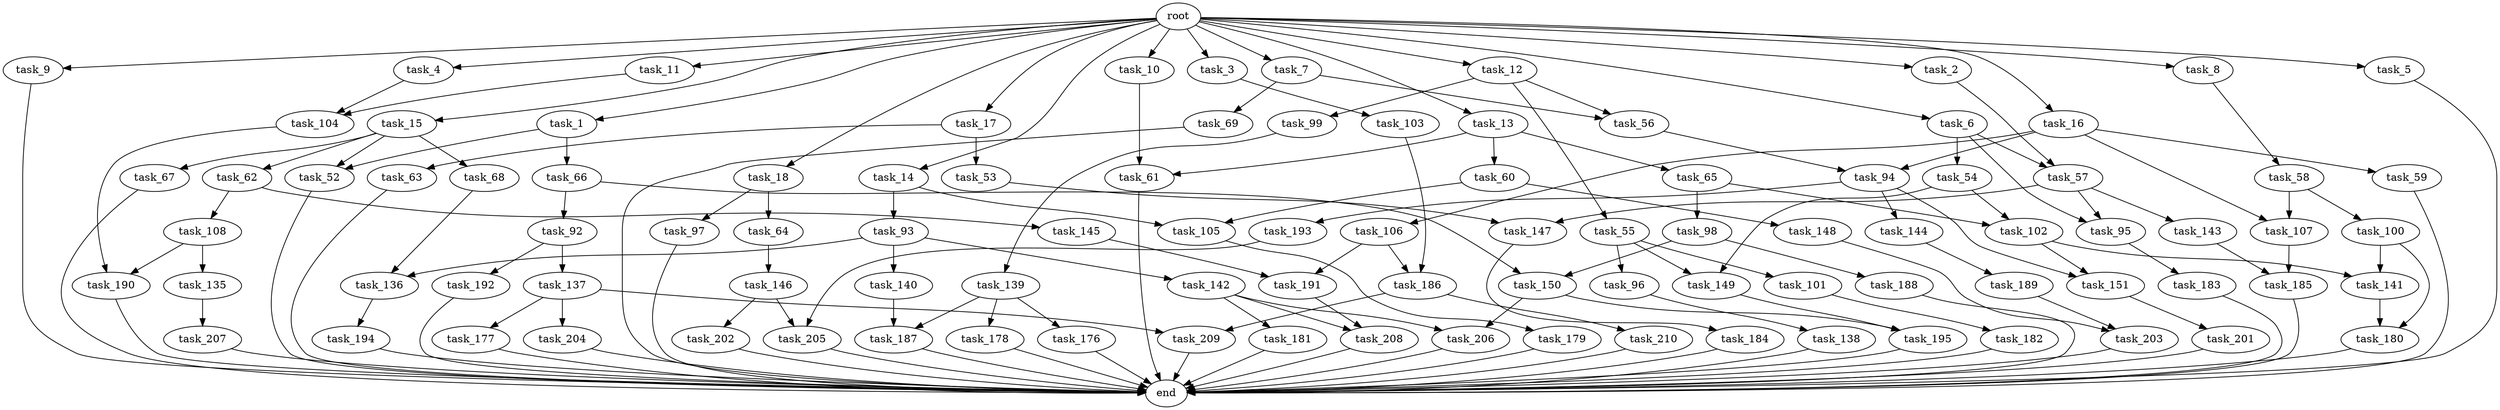 digraph G {
  task_105 [size="730144440320.000000"];
  task_58 [size="695784701952.000000"];
  task_140 [size="77309411328.000000"];
  task_15 [size="1024.000000"];
  task_55 [size="549755813888.000000"];
  task_102 [size="970662608896.000000"];
  task_136 [size="111669149696.000000"];
  task_184 [size="214748364800.000000"];
  task_143 [size="858993459200.000000"];
  task_207 [size="695784701952.000000"];
  task_93 [size="309237645312.000000"];
  task_138 [size="34359738368.000000"];
  task_191 [size="858993459200.000000"];
  task_7 [size="1024.000000"];
  task_104 [size="833223655424.000000"];
  task_17 [size="1024.000000"];
  task_57 [size="498216206336.000000"];
  task_92 [size="77309411328.000000"];
  task_106 [size="858993459200.000000"];
  task_176 [size="549755813888.000000"];
  task_204 [size="420906795008.000000"];
  task_181 [size="214748364800.000000"];
  task_98 [size="549755813888.000000"];
  task_9 [size="1024.000000"];
  task_56 [size="764504178688.000000"];
  task_95 [size="1279900254208.000000"];
  task_135 [size="420906795008.000000"];
  task_147 [size="1073741824000.000000"];
  task_185 [size="833223655424.000000"];
  task_59 [size="858993459200.000000"];
  task_142 [size="77309411328.000000"];
  task_64 [size="420906795008.000000"];
  task_149 [size="558345748480.000000"];
  task_150 [size="773094113280.000000"];
  task_18 [size="1024.000000"];
  task_188 [size="695784701952.000000"];
  task_63 [size="309237645312.000000"];
  task_68 [size="695784701952.000000"];
  task_206 [size="352187318272.000000"];
  task_190 [size="635655159808.000000"];
  task_54 [size="420906795008.000000"];
  task_61 [size="970662608896.000000"];
  task_11 [size="1024.000000"];
  task_145 [size="695784701952.000000"];
  task_1 [size="1024.000000"];
  task_53 [size="309237645312.000000"];
  task_210 [size="214748364800.000000"];
  task_201 [size="309237645312.000000"];
  task_189 [size="309237645312.000000"];
  task_96 [size="137438953472.000000"];
  task_69 [size="214748364800.000000"];
  task_180 [size="584115552256.000000"];
  task_99 [size="549755813888.000000"];
  task_146 [size="137438953472.000000"];
  task_194 [size="34359738368.000000"];
  task_62 [size="695784701952.000000"];
  task_66 [size="309237645312.000000"];
  task_148 [size="420906795008.000000"];
  task_52 [size="1005022347264.000000"];
  task_195 [size="214748364800.000000"];
  end [size="0.000000"];
  task_144 [size="214748364800.000000"];
  task_192 [size="137438953472.000000"];
  task_4 [size="1024.000000"];
  task_60 [size="420906795008.000000"];
  task_10 [size="1024.000000"];
  task_193 [size="214748364800.000000"];
  task_101 [size="137438953472.000000"];
  task_94 [size="936302870528.000000"];
  task_179 [size="549755813888.000000"];
  task_137 [size="137438953472.000000"];
  task_67 [size="695784701952.000000"];
  task_14 [size="1024.000000"];
  task_12 [size="1024.000000"];
  task_13 [size="1024.000000"];
  task_108 [size="695784701952.000000"];
  task_3 [size="1024.000000"];
  task_139 [size="137438953472.000000"];
  task_151 [size="910533066752.000000"];
  task_103 [size="309237645312.000000"];
  task_203 [size="292057776128.000000"];
  task_6 [size="1024.000000"];
  task_186 [size="618475290624.000000"];
  task_97 [size="420906795008.000000"];
  task_2 [size="1024.000000"];
  task_141 [size="1245540515840.000000"];
  task_178 [size="549755813888.000000"];
  task_183 [size="420906795008.000000"];
  task_107 [size="1717986918400.000000"];
  task_182 [size="858993459200.000000"];
  task_65 [size="420906795008.000000"];
  task_177 [size="420906795008.000000"];
  task_202 [size="34359738368.000000"];
  root [size="0.000000"];
  task_205 [size="343597383680.000000"];
  task_100 [size="858993459200.000000"];
  task_8 [size="1024.000000"];
  task_16 [size="1024.000000"];
  task_187 [size="1245540515840.000000"];
  task_5 [size="1024.000000"];
  task_208 [size="352187318272.000000"];
  task_209 [size="635655159808.000000"];

  task_105 -> task_179 [size="536870912.000000"];
  task_58 -> task_100 [size="838860800.000000"];
  task_58 -> task_107 [size="838860800.000000"];
  task_140 -> task_187 [size="679477248.000000"];
  task_15 -> task_52 [size="679477248.000000"];
  task_15 -> task_68 [size="679477248.000000"];
  task_15 -> task_67 [size="679477248.000000"];
  task_15 -> task_62 [size="679477248.000000"];
  task_55 -> task_149 [size="134217728.000000"];
  task_55 -> task_101 [size="134217728.000000"];
  task_55 -> task_96 [size="134217728.000000"];
  task_102 -> task_141 [size="679477248.000000"];
  task_102 -> task_151 [size="679477248.000000"];
  task_136 -> task_194 [size="33554432.000000"];
  task_184 -> end [size="1.000000"];
  task_143 -> task_185 [size="679477248.000000"];
  task_207 -> end [size="1.000000"];
  task_93 -> task_136 [size="75497472.000000"];
  task_93 -> task_140 [size="75497472.000000"];
  task_93 -> task_142 [size="75497472.000000"];
  task_138 -> end [size="1.000000"];
  task_191 -> task_208 [size="134217728.000000"];
  task_7 -> task_56 [size="209715200.000000"];
  task_7 -> task_69 [size="209715200.000000"];
  task_104 -> task_190 [size="209715200.000000"];
  task_17 -> task_53 [size="301989888.000000"];
  task_17 -> task_63 [size="301989888.000000"];
  task_57 -> task_95 [size="838860800.000000"];
  task_57 -> task_143 [size="838860800.000000"];
  task_57 -> task_147 [size="838860800.000000"];
  task_92 -> task_137 [size="134217728.000000"];
  task_92 -> task_192 [size="134217728.000000"];
  task_106 -> task_191 [size="301989888.000000"];
  task_106 -> task_186 [size="301989888.000000"];
  task_176 -> end [size="1.000000"];
  task_204 -> end [size="1.000000"];
  task_181 -> end [size="1.000000"];
  task_98 -> task_150 [size="679477248.000000"];
  task_98 -> task_188 [size="679477248.000000"];
  task_9 -> end [size="1.000000"];
  task_56 -> task_94 [size="75497472.000000"];
  task_95 -> task_183 [size="411041792.000000"];
  task_135 -> task_207 [size="679477248.000000"];
  task_147 -> task_184 [size="209715200.000000"];
  task_185 -> end [size="1.000000"];
  task_59 -> end [size="1.000000"];
  task_142 -> task_206 [size="209715200.000000"];
  task_142 -> task_181 [size="209715200.000000"];
  task_142 -> task_208 [size="209715200.000000"];
  task_64 -> task_146 [size="134217728.000000"];
  task_149 -> task_195 [size="75497472.000000"];
  task_150 -> task_206 [size="134217728.000000"];
  task_150 -> task_195 [size="134217728.000000"];
  task_18 -> task_97 [size="411041792.000000"];
  task_18 -> task_64 [size="411041792.000000"];
  task_188 -> end [size="1.000000"];
  task_63 -> end [size="1.000000"];
  task_68 -> task_136 [size="33554432.000000"];
  task_206 -> end [size="1.000000"];
  task_190 -> end [size="1.000000"];
  task_54 -> task_149 [size="411041792.000000"];
  task_54 -> task_102 [size="411041792.000000"];
  task_61 -> end [size="1.000000"];
  task_11 -> task_104 [size="679477248.000000"];
  task_145 -> task_191 [size="536870912.000000"];
  task_1 -> task_66 [size="301989888.000000"];
  task_1 -> task_52 [size="301989888.000000"];
  task_53 -> task_147 [size="209715200.000000"];
  task_210 -> end [size="1.000000"];
  task_201 -> end [size="1.000000"];
  task_189 -> task_203 [size="75497472.000000"];
  task_96 -> task_138 [size="33554432.000000"];
  task_69 -> end [size="1.000000"];
  task_180 -> end [size="1.000000"];
  task_99 -> task_139 [size="134217728.000000"];
  task_146 -> task_202 [size="33554432.000000"];
  task_146 -> task_205 [size="33554432.000000"];
  task_194 -> end [size="1.000000"];
  task_62 -> task_108 [size="679477248.000000"];
  task_62 -> task_145 [size="679477248.000000"];
  task_66 -> task_150 [size="75497472.000000"];
  task_66 -> task_92 [size="75497472.000000"];
  task_148 -> task_203 [size="209715200.000000"];
  task_52 -> end [size="1.000000"];
  task_195 -> end [size="1.000000"];
  task_144 -> task_189 [size="301989888.000000"];
  task_192 -> end [size="1.000000"];
  task_4 -> task_104 [size="134217728.000000"];
  task_60 -> task_105 [size="411041792.000000"];
  task_60 -> task_148 [size="411041792.000000"];
  task_10 -> task_61 [size="536870912.000000"];
  task_193 -> task_205 [size="301989888.000000"];
  task_101 -> task_182 [size="838860800.000000"];
  task_94 -> task_144 [size="209715200.000000"];
  task_94 -> task_193 [size="209715200.000000"];
  task_94 -> task_151 [size="209715200.000000"];
  task_179 -> end [size="1.000000"];
  task_137 -> task_204 [size="411041792.000000"];
  task_137 -> task_177 [size="411041792.000000"];
  task_137 -> task_209 [size="411041792.000000"];
  task_67 -> end [size="1.000000"];
  task_14 -> task_105 [size="301989888.000000"];
  task_14 -> task_93 [size="301989888.000000"];
  task_12 -> task_56 [size="536870912.000000"];
  task_12 -> task_99 [size="536870912.000000"];
  task_12 -> task_55 [size="536870912.000000"];
  task_13 -> task_65 [size="411041792.000000"];
  task_13 -> task_60 [size="411041792.000000"];
  task_13 -> task_61 [size="411041792.000000"];
  task_108 -> task_135 [size="411041792.000000"];
  task_108 -> task_190 [size="411041792.000000"];
  task_3 -> task_103 [size="301989888.000000"];
  task_139 -> task_176 [size="536870912.000000"];
  task_139 -> task_178 [size="536870912.000000"];
  task_139 -> task_187 [size="536870912.000000"];
  task_151 -> task_201 [size="301989888.000000"];
  task_103 -> task_186 [size="301989888.000000"];
  task_203 -> end [size="1.000000"];
  task_6 -> task_54 [size="411041792.000000"];
  task_6 -> task_57 [size="411041792.000000"];
  task_6 -> task_95 [size="411041792.000000"];
  task_186 -> task_210 [size="209715200.000000"];
  task_186 -> task_209 [size="209715200.000000"];
  task_97 -> end [size="1.000000"];
  task_2 -> task_57 [size="75497472.000000"];
  task_141 -> task_180 [size="33554432.000000"];
  task_178 -> end [size="1.000000"];
  task_183 -> end [size="1.000000"];
  task_107 -> task_185 [size="134217728.000000"];
  task_182 -> end [size="1.000000"];
  task_65 -> task_98 [size="536870912.000000"];
  task_65 -> task_102 [size="536870912.000000"];
  task_177 -> end [size="1.000000"];
  task_202 -> end [size="1.000000"];
  root -> task_13 [size="1.000000"];
  root -> task_17 [size="1.000000"];
  root -> task_3 [size="1.000000"];
  root -> task_4 [size="1.000000"];
  root -> task_11 [size="1.000000"];
  root -> task_15 [size="1.000000"];
  root -> task_10 [size="1.000000"];
  root -> task_6 [size="1.000000"];
  root -> task_9 [size="1.000000"];
  root -> task_16 [size="1.000000"];
  root -> task_8 [size="1.000000"];
  root -> task_18 [size="1.000000"];
  root -> task_1 [size="1.000000"];
  root -> task_5 [size="1.000000"];
  root -> task_7 [size="1.000000"];
  root -> task_2 [size="1.000000"];
  root -> task_14 [size="1.000000"];
  root -> task_12 [size="1.000000"];
  task_205 -> end [size="1.000000"];
  task_100 -> task_180 [size="536870912.000000"];
  task_100 -> task_141 [size="536870912.000000"];
  task_8 -> task_58 [size="679477248.000000"];
  task_16 -> task_94 [size="838860800.000000"];
  task_16 -> task_59 [size="838860800.000000"];
  task_16 -> task_106 [size="838860800.000000"];
  task_16 -> task_107 [size="838860800.000000"];
  task_187 -> end [size="1.000000"];
  task_5 -> end [size="1.000000"];
  task_208 -> end [size="1.000000"];
  task_209 -> end [size="1.000000"];
}

